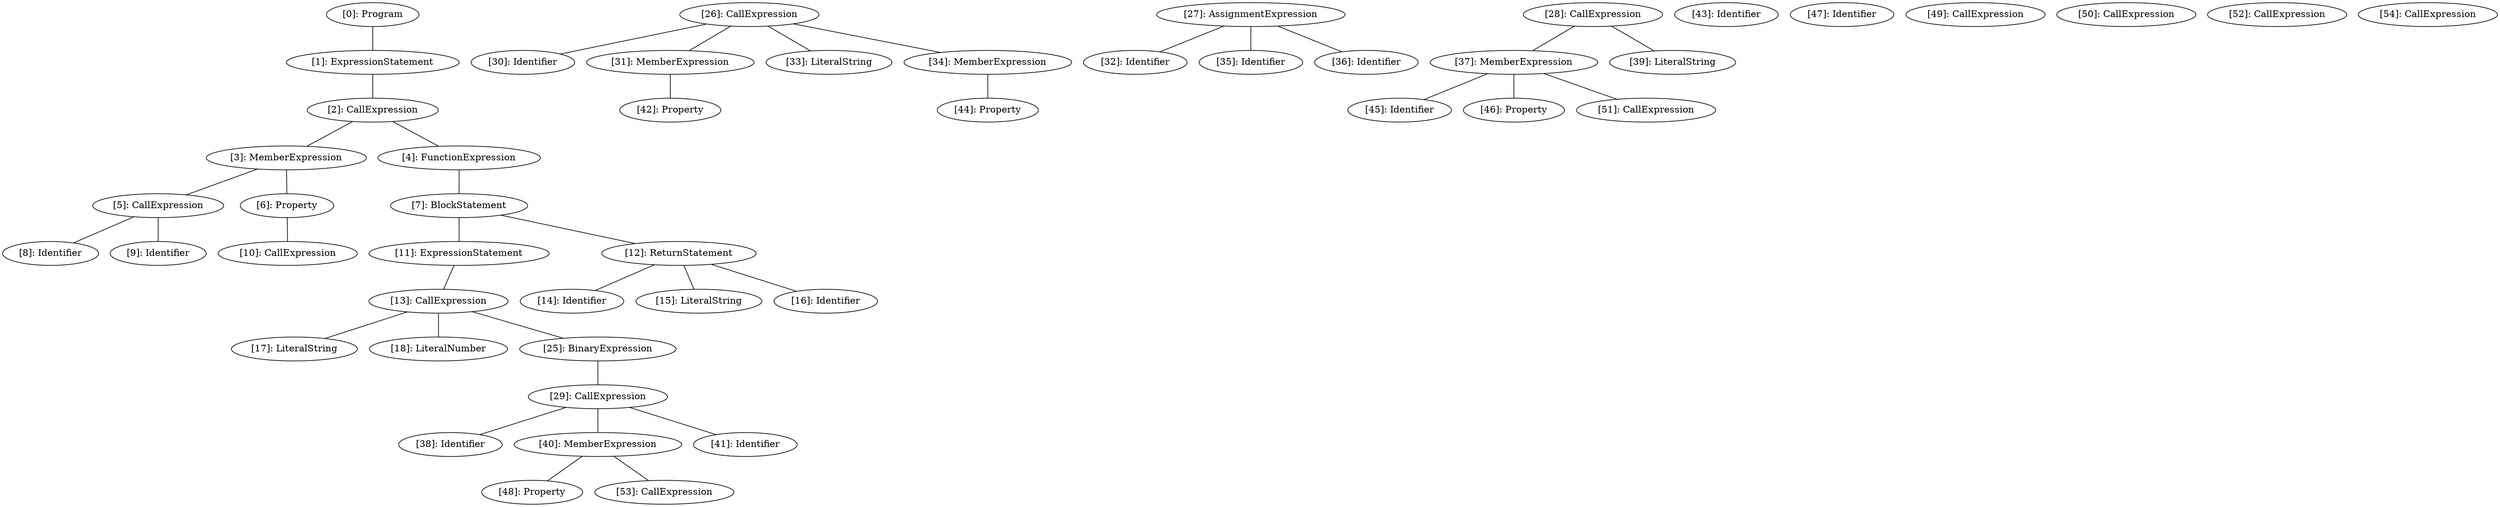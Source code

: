 // Result
graph {
	0 [label="[0]: Program"]
	1 [label="[1]: ExpressionStatement"]
	2 [label="[2]: CallExpression"]
	3 [label="[3]: MemberExpression"]
	4 [label="[4]: FunctionExpression"]
	5 [label="[5]: CallExpression"]
	6 [label="[6]: Property"]
	7 [label="[7]: BlockStatement"]
	8 [label="[8]: Identifier"]
	9 [label="[9]: Identifier"]
	10 [label="[10]: CallExpression"]
	11 [label="[11]: ExpressionStatement"]
	12 [label="[12]: ReturnStatement"]
	13 [label="[13]: CallExpression"]
	14 [label="[14]: Identifier"]
	15 [label="[15]: LiteralString"]
	16 [label="[16]: Identifier"]
	17 [label="[17]: LiteralString"]
	18 [label="[18]: LiteralNumber"]
	25 [label="[25]: BinaryExpression"]
	26 [label="[26]: CallExpression"]
	27 [label="[27]: AssignmentExpression"]
	28 [label="[28]: CallExpression"]
	29 [label="[29]: CallExpression"]
	30 [label="[30]: Identifier"]
	31 [label="[31]: MemberExpression"]
	32 [label="[32]: Identifier"]
	33 [label="[33]: LiteralString"]
	34 [label="[34]: MemberExpression"]
	35 [label="[35]: Identifier"]
	36 [label="[36]: Identifier"]
	37 [label="[37]: MemberExpression"]
	38 [label="[38]: Identifier"]
	39 [label="[39]: LiteralString"]
	40 [label="[40]: MemberExpression"]
	41 [label="[41]: Identifier"]
	42 [label="[42]: Property"]
	43 [label="[43]: Identifier"]
	44 [label="[44]: Property"]
	45 [label="[45]: Identifier"]
	46 [label="[46]: Property"]
	47 [label="[47]: Identifier"]
	48 [label="[48]: Property"]
	49 [label="[49]: CallExpression"]
	50 [label="[50]: CallExpression"]
	51 [label="[51]: CallExpression"]
	52 [label="[52]: CallExpression"]
	53 [label="[53]: CallExpression"]
	54 [label="[54]: CallExpression"]
	0 -- 1
	1 -- 2
	2 -- 3
	2 -- 4
	3 -- 5
	3 -- 6
	4 -- 7
	5 -- 8
	5 -- 9
	6 -- 10
	7 -- 11
	7 -- 12
	11 -- 13
	12 -- 14
	12 -- 15
	12 -- 16
	13 -- 17
	13 -- 18
	13 -- 25
	25 -- 29
	26 -- 30
	26 -- 31
	26 -- 33
	26 -- 34
	27 -- 32
	27 -- 35
	27 -- 36
	28 -- 37
	28 -- 39
	29 -- 38
	29 -- 40
	29 -- 41
	31 -- 42
	34 -- 44
	37 -- 45
	37 -- 46
	37 -- 51
	40 -- 48
	40 -- 53
}
